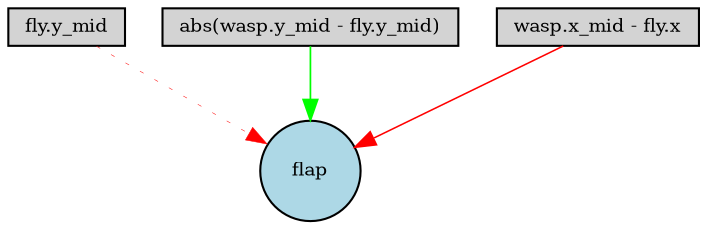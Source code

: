 digraph {
	node [fontsize=9 height=0.2 shape=circle width=0.2]
	"fly.y_mid" [fillcolor=lightgray shape=box style=filled]
	"abs(wasp.y_mid - fly.y_mid)" [fillcolor=lightgray shape=box style=filled]
	"wasp.x_mid - fly.x" [fillcolor=lightgray shape=box style=filled]
	flap [fillcolor=lightblue style=filled]
	"fly.y_mid" -> flap [color=red penwidth=0.2406076758250377 style=dotted]
	"abs(wasp.y_mid - fly.y_mid)" -> flap [color=green penwidth=0.8258543519605807 style=solid]
	"wasp.x_mid - fly.x" -> flap [color=red penwidth=0.7416776668057047 style=solid]
}
